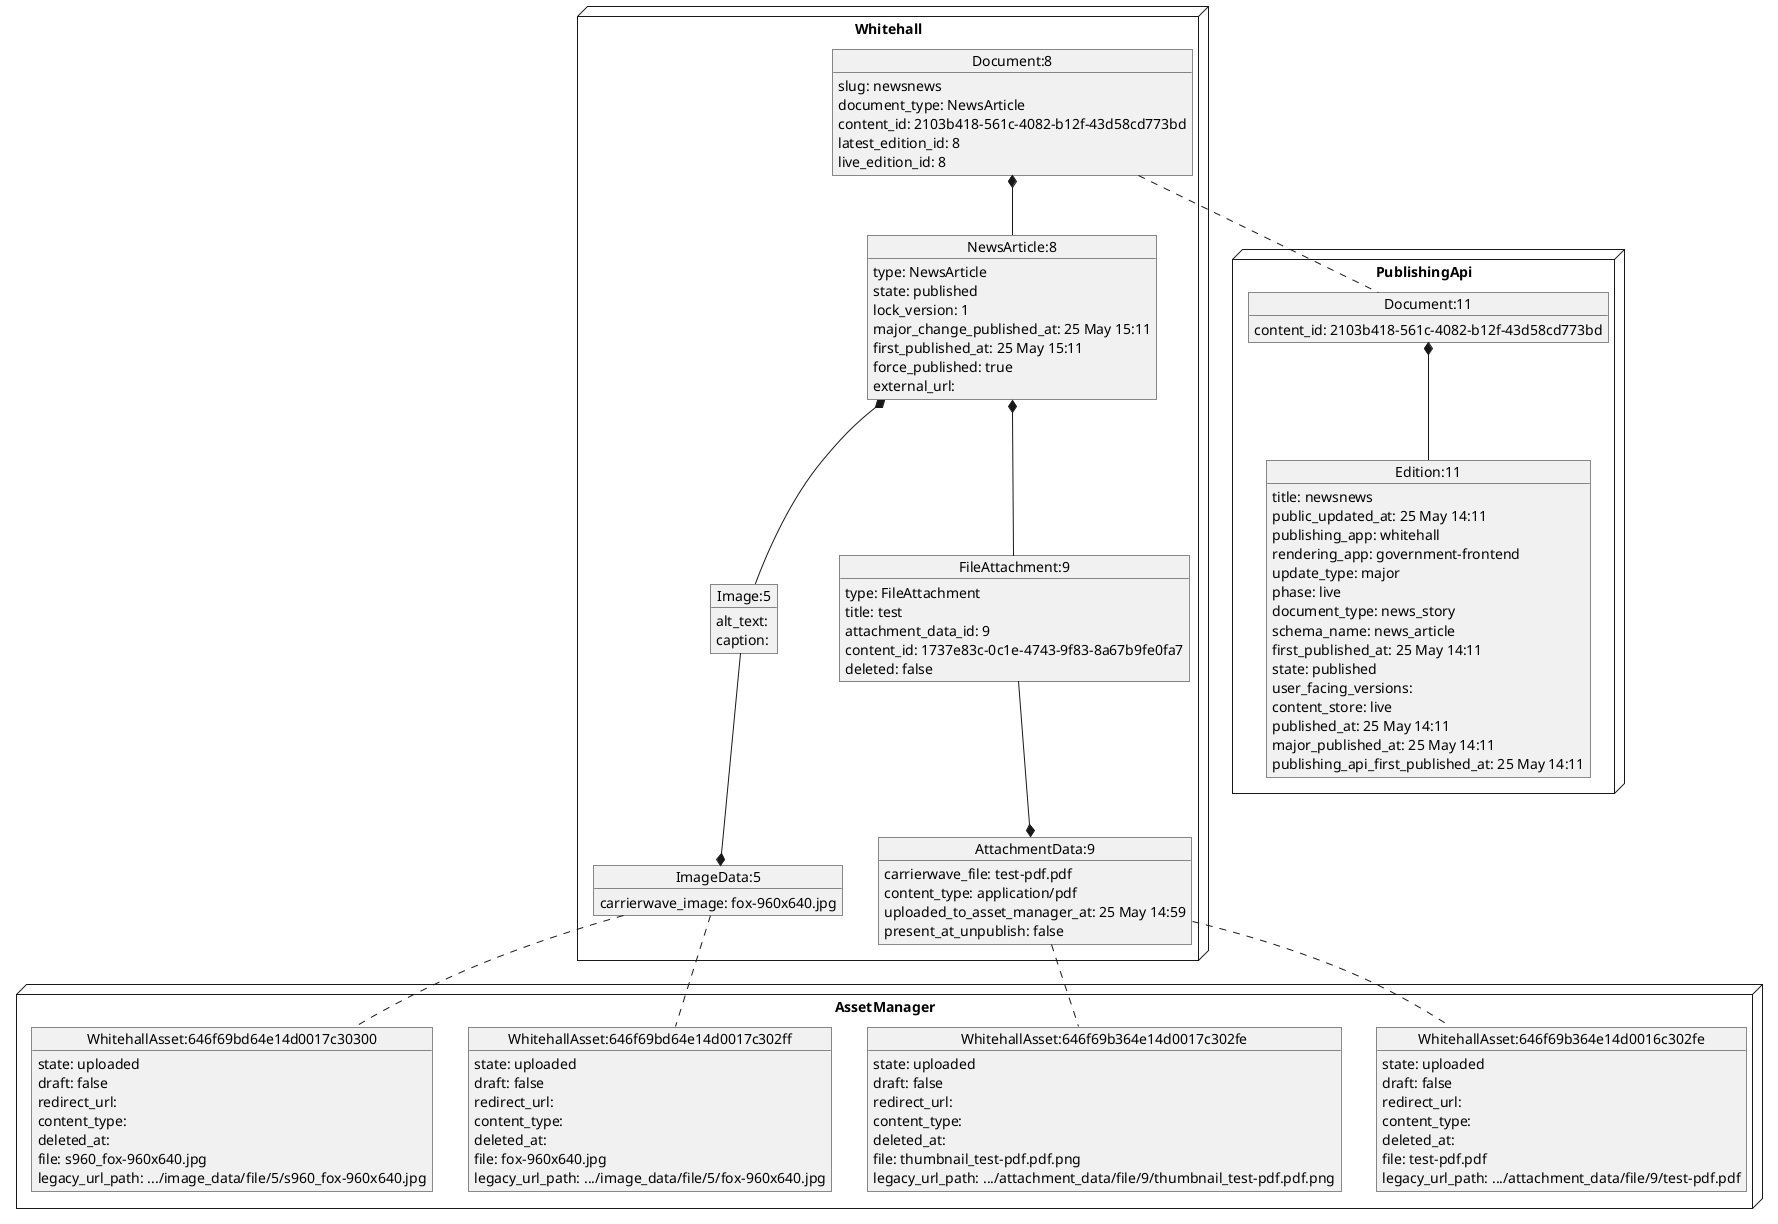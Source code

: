 @startuml
node Whitehall {
object "Document:8" as Document_8 {
  slug: newsnews
  document_type: NewsArticle
  content_id: 2103b418-561c-4082-b12f-43d58cd773bd
  latest_edition_id: 8
  live_edition_id: 8
}
together {
object "NewsArticle:8" as NewsArticle_8 {
  type: NewsArticle
  state: published
  lock_version: 1
  major_change_published_at: 25 May 15:11
  first_published_at: 25 May 15:11
  force_published: true
  external_url:
}
Document_8 *-- NewsArticle_8
object "FileAttachment:9" as FileAttachment_9 {
  type: FileAttachment
  title: test
  attachment_data_id: 9
  content_id: 1737e83c-0c1e-4743-9f83-8a67b9fe0fa7
  deleted: false
}
NewsArticle_8 *-- FileAttachment_9
object "Image:5" as Image_5 {
  alt_text:
  caption:
}
NewsArticle_8 *-- Image_5
}
object "AttachmentData:9" as AttachmentData_9 {
  carrierwave_file: test-pdf.pdf
  content_type: application/pdf
  uploaded_to_asset_manager_at: 25 May 14:59
  present_at_unpublish: false
}
AttachmentData_9 *-u- FileAttachment_9
object "ImageData:5" as ImageData_5 {
  carrierwave_image: fox-960x640.jpg
}
ImageData_5 *-u- Image_5
}




node PublishingApi {
object "Document:11" as pubapi_Document_11 {
  content_id: 2103b418-561c-4082-b12f-43d58cd773bd
}
object "Edition:11" as pubapi_Edition_11 {
  title: newsnews
  public_updated_at: 25 May 14:11
  publishing_app: whitehall
  rendering_app: government-frontend
  update_type: major
  phase: live
  document_type: news_story
  schema_name: news_article
  first_published_at: 25 May 14:11
  state: published
  user_facing_versions:
  content_store: live
  published_at: 25 May 14:11
  major_published_at: 25 May 14:11
  publishing_api_first_published_at: 25 May 14:11
}
pubapi_Document_11 *-- pubapi_Edition_11
}



node AssetManager {
object "WhitehallAsset:646f69b364e14d0016c302fe" as am_WhitehallAsset_646f69b364e14d0016c302fe {
  state: uploaded
  draft: false
  redirect_url:
  content_type:
  deleted_at:
  file: test-pdf.pdf
  legacy_url_path: .../attachment_data/file/9/test-pdf.pdf
}
object "WhitehallAsset:646f69b364e14d0017c302fe" as am_WhitehallAsset_646f69b364e14d0017c302fe {
  state: uploaded
  draft: false
  redirect_url:
  content_type:
  deleted_at:
  file: thumbnail_test-pdf.pdf.png
  legacy_url_path: .../attachment_data/file/9/thumbnail_test-pdf.pdf.png
}
object "WhitehallAsset:646f69bd64e14d0017c302ff" as am_WhitehallAsset_646f69bd64e14d0017c302ff {
  state: uploaded
  draft: false
  redirect_url:
  content_type:
  deleted_at:
  file: fox-960x640.jpg
  legacy_url_path: .../image_data/file/5/fox-960x640.jpg
}
object "WhitehallAsset:646f69bd64e14d0017c30300" as am_WhitehallAsset_646f69bd64e14d0017c30300 {
  state: uploaded
  draft: false
  redirect_url:
  content_type:
  deleted_at:
  file: s960_fox-960x640.jpg
  legacy_url_path: .../image_data/file/5/s960_fox-960x640.jpg
}
}


Document_8 .. pubapi_Document_11
ImageData_5 .. am_WhitehallAsset_646f69bd64e14d0017c302ff
ImageData_5 .. am_WhitehallAsset_646f69bd64e14d0017c30300
AttachmentData_9 .. am_WhitehallAsset_646f69b364e14d0016c302fe
AttachmentData_9 .. am_WhitehallAsset_646f69b364e14d0017c302fe

@enduml